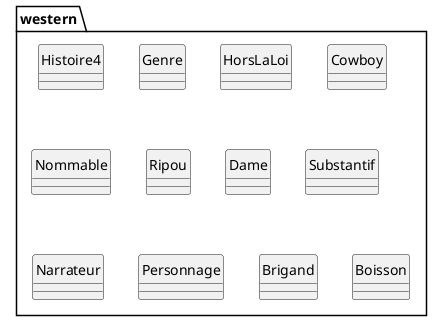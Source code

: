 @startuml
skinparam style strictuml
class western.Histoire4
class western.Genre
class western.HorsLaLoi
class western.Cowboy
class western.Nommable
class western.Ripou
class western.Dame
class western.Substantif
class western.Narrateur
class western.Personnage
class western.Brigand
class western.Boisson
@enduml
